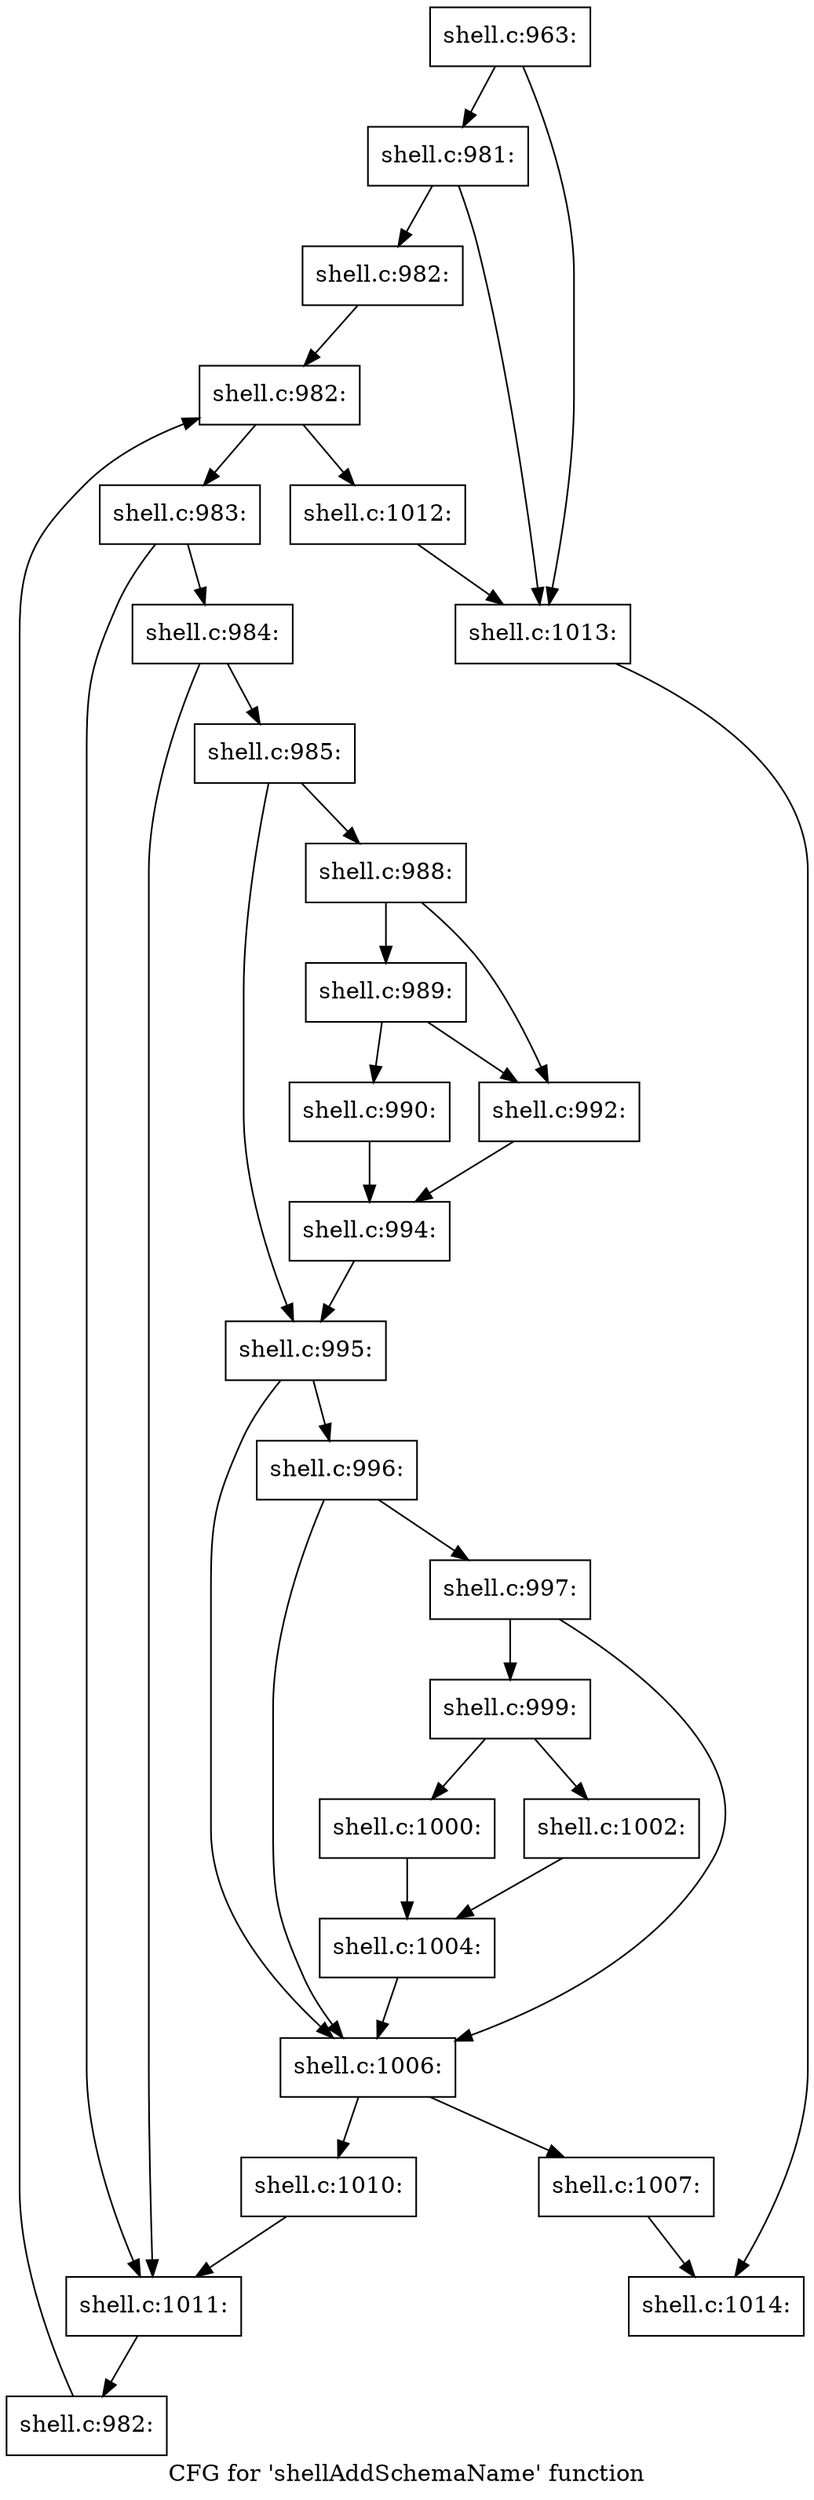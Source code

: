 digraph "CFG for 'shellAddSchemaName' function" {
	label="CFG for 'shellAddSchemaName' function";

	Node0x5602764ad2a0 [shape=record,label="{shell.c:963:}"];
	Node0x5602764ad2a0 -> Node0x560276dcdac0;
	Node0x5602764ad2a0 -> Node0x560276dcda70;
	Node0x560276dcdac0 [shape=record,label="{shell.c:981:}"];
	Node0x560276dcdac0 -> Node0x560276dcda20;
	Node0x560276dcdac0 -> Node0x560276dcda70;
	Node0x560276dcda20 [shape=record,label="{shell.c:982:}"];
	Node0x560276dcda20 -> Node0x560276dce590;
	Node0x560276dce590 [shape=record,label="{shell.c:982:}"];
	Node0x560276dce590 -> Node0x560276dce740;
	Node0x560276dce590 -> Node0x560276dce3e0;
	Node0x560276dce740 [shape=record,label="{shell.c:983:}"];
	Node0x560276dce740 -> Node0x560276dcf240;
	Node0x560276dce740 -> Node0x560276dcf1f0;
	Node0x560276dcf240 [shape=record,label="{shell.c:984:}"];
	Node0x560276dcf240 -> Node0x560276dcf1a0;
	Node0x560276dcf240 -> Node0x560276dcf1f0;
	Node0x560276dcf1a0 [shape=record,label="{shell.c:985:}"];
	Node0x560276dcf1a0 -> Node0x560276dd08c0;
	Node0x560276dcf1a0 -> Node0x560276dd0910;
	Node0x560276dd08c0 [shape=record,label="{shell.c:988:}"];
	Node0x560276dd08c0 -> Node0x560276dd1850;
	Node0x560276dd08c0 -> Node0x560276dd1800;
	Node0x560276dd1850 [shape=record,label="{shell.c:989:}"];
	Node0x560276dd1850 -> Node0x56027608ffd0;
	Node0x560276dd1850 -> Node0x560276dd1800;
	Node0x56027608ffd0 [shape=record,label="{shell.c:990:}"];
	Node0x56027608ffd0 -> Node0x560276dd15d0;
	Node0x560276dd1800 [shape=record,label="{shell.c:992:}"];
	Node0x560276dd1800 -> Node0x560276dd15d0;
	Node0x560276dd15d0 [shape=record,label="{shell.c:994:}"];
	Node0x560276dd15d0 -> Node0x560276dd0910;
	Node0x560276dd0910 [shape=record,label="{shell.c:995:}"];
	Node0x560276dd0910 -> Node0x560276dd3360;
	Node0x560276dd0910 -> Node0x560276dd3290;
	Node0x560276dd3360 [shape=record,label="{shell.c:996:}"];
	Node0x560276dd3360 -> Node0x560276dd32e0;
	Node0x560276dd3360 -> Node0x560276dd3290;
	Node0x560276dd32e0 [shape=record,label="{shell.c:997:}"];
	Node0x560276dd32e0 -> Node0x560276dd2610;
	Node0x560276dd32e0 -> Node0x560276dd3290;
	Node0x560276dd2610 [shape=record,label="{shell.c:999:}"];
	Node0x560276dd2610 -> Node0x560276090020;
	Node0x560276dd2610 -> Node0x560276dd48c0;
	Node0x560276090020 [shape=record,label="{shell.c:1000:}"];
	Node0x560276090020 -> Node0x560276dd43b0;
	Node0x560276dd48c0 [shape=record,label="{shell.c:1002:}"];
	Node0x560276dd48c0 -> Node0x560276dd43b0;
	Node0x560276dd43b0 [shape=record,label="{shell.c:1004:}"];
	Node0x560276dd43b0 -> Node0x560276dd3290;
	Node0x560276dd3290 [shape=record,label="{shell.c:1006:}"];
	Node0x560276dd3290 -> Node0x560276dd57f0;
	Node0x560276dd3290 -> Node0x560276dd5840;
	Node0x560276dd57f0 [shape=record,label="{shell.c:1007:}"];
	Node0x560276dd57f0 -> Node0x560276dca400;
	Node0x560276dd5840 [shape=record,label="{shell.c:1010:}"];
	Node0x560276dd5840 -> Node0x560276dcf1f0;
	Node0x560276dcf1f0 [shape=record,label="{shell.c:1011:}"];
	Node0x560276dcf1f0 -> Node0x560276dce6b0;
	Node0x560276dce6b0 [shape=record,label="{shell.c:982:}"];
	Node0x560276dce6b0 -> Node0x560276dce590;
	Node0x560276dce3e0 [shape=record,label="{shell.c:1012:}"];
	Node0x560276dce3e0 -> Node0x560276dcda70;
	Node0x560276dcda70 [shape=record,label="{shell.c:1013:}"];
	Node0x560276dcda70 -> Node0x560276dca400;
	Node0x560276dca400 [shape=record,label="{shell.c:1014:}"];
}
